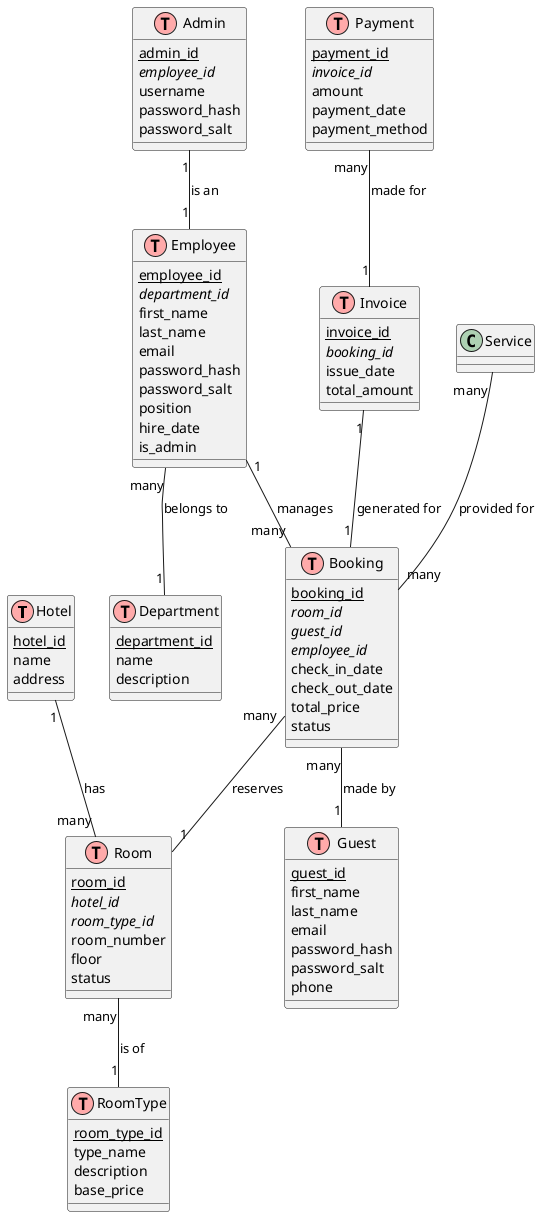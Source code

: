 @startuml
!define TABLE(name,desc) class name as "desc" << (T,#FFAAAA) >>
!define PRIMARY_KEY(x) <u>x</u>
!define FOREIGN_KEY(x) <i>x</i>

TABLE(Hotel, "Hotel") {
  PRIMARY_KEY(hotel_id)
  name
  address
}

TABLE(Room, "Room") {
  PRIMARY_KEY(room_id)
  FOREIGN_KEY(hotel_id)
  FOREIGN_KEY(room_type_id)
  room_number
  floor
  status
}

TABLE(RoomType, "RoomType") {
  PRIMARY_KEY(room_type_id)
  type_name
  description
  base_price
}

TABLE(Guest, "Guest") {
  PRIMARY_KEY(guest_id)
  first_name
  last_name
  email
  password_hash
  password_salt
  phone
}

TABLE(Booking, "Booking") {
  PRIMARY_KEY(booking_id)
  FOREIGN_KEY(room_id)
  FOREIGN_KEY(guest_id)
  FOREIGN_KEY(employee_id)
  check_in_date
  check_out_date
  total_price
  status
}

TABLE(Employee, "Employee") {
  PRIMARY_KEY(employee_id)
  FOREIGN_KEY(department_id)
  first_name
  last_name
  email
  password_hash
  password_salt
  position
  hire_date
  is_admin
}

TABLE(Admin, "Admin") {
  PRIMARY_KEY(admin_id)
  FOREIGN_KEY(employee_id)
  username
  password_hash
  password_salt
}

TABLE(Department, "Department") {
  PRIMARY_KEY(department_id)
  name
  description
}

TABLE(Invoice, "Invoice") {
  PRIMARY_KEY(invoice_id)
  FOREIGN_KEY(booking_id)
  issue_date
  total_amount
}

TABLE(Payment, "Payment") {
  PRIMARY_KEY(payment_id)
  FOREIGN_KEY(invoice_id)
  amount
  payment_date
  payment_method
}

Hotel "1" -- "many" Room : has
Room "many" -- "1" RoomType : is of
Booking "many" -- "1" Room : reserves
Booking "many" -- "1" Guest : made by
Employee "many" -- "1" Department : belongs to
Employee "1" -- "many" Booking : manages
Service "many" -- "many" Booking : provided for
Invoice "1" -- "1" Booking : generated for
Payment "many" -- "1" Invoice : made for
Admin "1" -- "1" Employee : is an

@enduml
